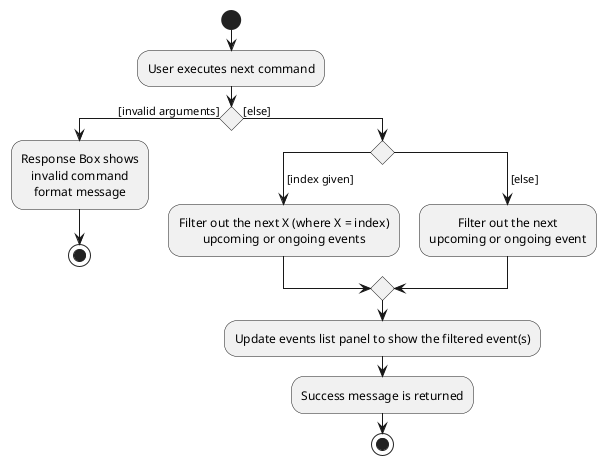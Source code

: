 @startuml
skinparam defaultTextAlignment center
start
:User executes next command;

'Since the beta syntax does not support placing the condition outside the
'diamond we place it as the true branch instead.

if () then ([invalid arguments])
    :Response Box shows
    invalid command
    format message;
stop
else ([else])
switch ()
case ( [index given])
    :Filter out the next X (where X = index)
    upcoming or ongoing events;
case ( [else])
    :Filter out the next
    upcoming or ongoing event;

endswitch
:Update events list panel to show the filtered event(s);
:Success message is returned;
stop
@enduml
